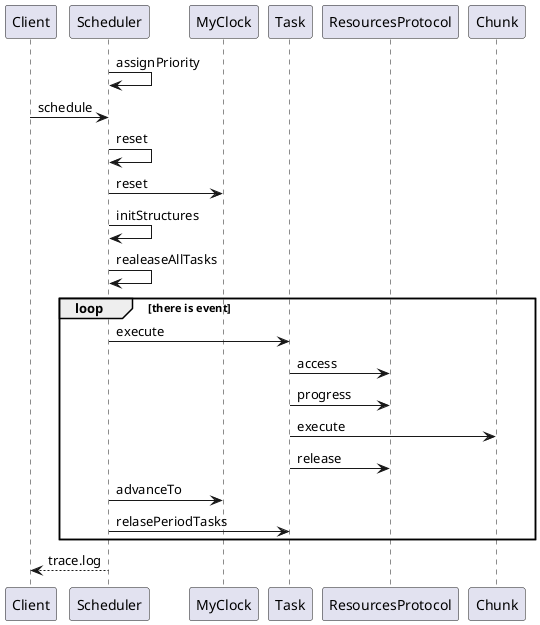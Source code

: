 @startuml sequence diagram

participant Client
Scheduler -> Scheduler : assignPriority
Client -> Scheduler : schedule
Scheduler -> Scheduler : reset
Scheduler -> MyClock : reset
Scheduler -> Scheduler : initStructures
Scheduler -> Scheduler : realeaseAllTasks

loop there is event
Scheduler -> Task : execute
Task -> ResourcesProtocol : access
Task -> ResourcesProtocol : progress
Task -> Chunk : execute
Task -> ResourcesProtocol : release
Scheduler -> MyClock : advanceTo
Scheduler -> Task : relasePeriodTasks
end

Scheduler --> Client : trace.log

@enduml